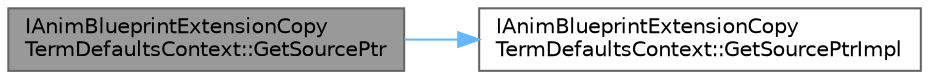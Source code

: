 digraph "IAnimBlueprintExtensionCopyTermDefaultsContext::GetSourcePtr"
{
 // INTERACTIVE_SVG=YES
 // LATEX_PDF_SIZE
  bgcolor="transparent";
  edge [fontname=Helvetica,fontsize=10,labelfontname=Helvetica,labelfontsize=10];
  node [fontname=Helvetica,fontsize=10,shape=box,height=0.2,width=0.4];
  rankdir="LR";
  Node1 [id="Node000001",label="IAnimBlueprintExtensionCopy\lTermDefaultsContext::GetSourcePtr",height=0.2,width=0.4,color="gray40", fillcolor="grey60", style="filled", fontcolor="black",tooltip=" "];
  Node1 -> Node2 [id="edge1_Node000001_Node000002",color="steelblue1",style="solid",tooltip=" "];
  Node2 [id="Node000002",label="IAnimBlueprintExtensionCopy\lTermDefaultsContext::GetSourcePtrImpl",height=0.2,width=0.4,color="grey40", fillcolor="white", style="filled",URL="$dd/dc5/classIAnimBlueprintExtensionCopyTermDefaultsContext.html#a6257752dabfbc1e60698974f56faffa8",tooltip=" "];
}
